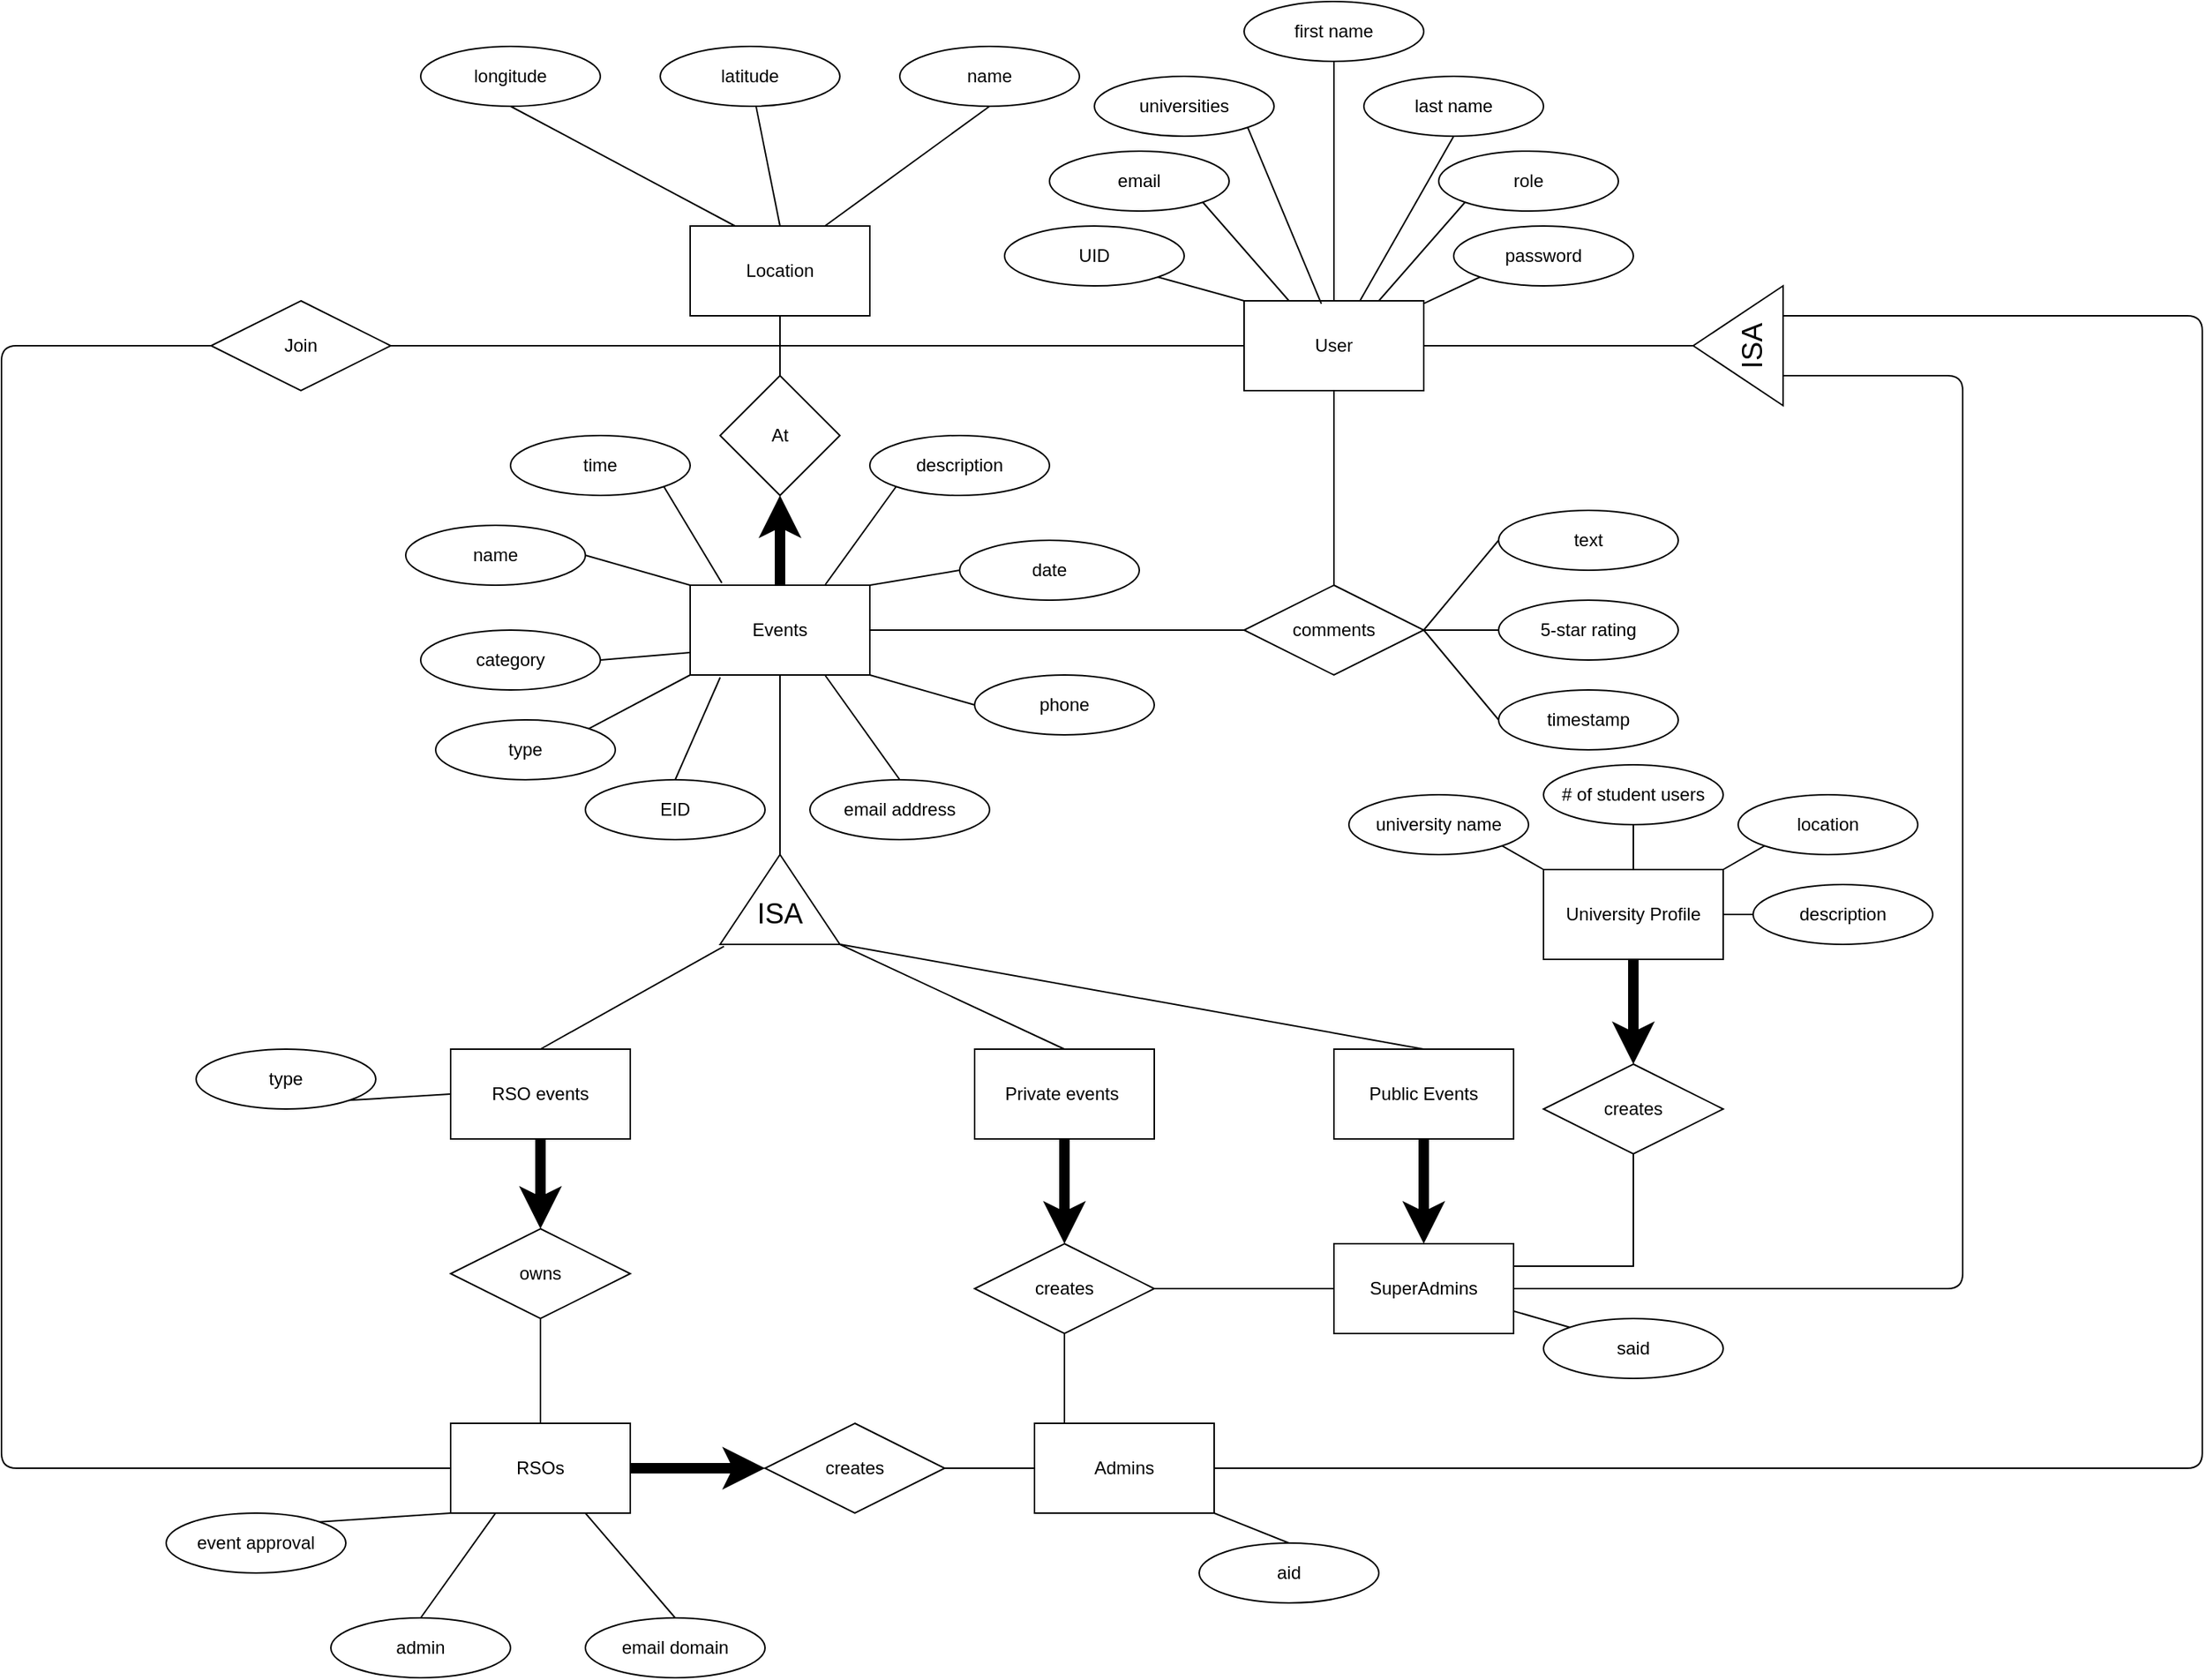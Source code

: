 <mxfile version="14.6.1" type="github">
  <diagram id="OoqbSdTcS4T9Gjm_1H5y" name="Page-1">
    <mxGraphModel dx="1038" dy="585" grid="1" gridSize="10" guides="1" tooltips="1" connect="1" arrows="1" fold="1" page="1" pageScale="1" pageWidth="1920" pageHeight="1200" math="0" shadow="0">
      <root>
        <mxCell id="0" />
        <mxCell id="1" parent="0" />
        <mxCell id="1sFvXLqLy-bslr1NdDsP-1" value="Location" style="rounded=0;whiteSpace=wrap;html=1;" parent="1" vertex="1">
          <mxGeometry x="550" y="330" width="120" height="60" as="geometry" />
        </mxCell>
        <mxCell id="1sFvXLqLy-bslr1NdDsP-3" value="longitude" style="ellipse;whiteSpace=wrap;html=1;" parent="1" vertex="1">
          <mxGeometry x="370" y="210" width="120" height="40" as="geometry" />
        </mxCell>
        <mxCell id="1sFvXLqLy-bslr1NdDsP-4" value="latitude" style="ellipse;whiteSpace=wrap;html=1;" parent="1" vertex="1">
          <mxGeometry x="530" y="210" width="120" height="40" as="geometry" />
        </mxCell>
        <mxCell id="1sFvXLqLy-bslr1NdDsP-5" value="name" style="ellipse;whiteSpace=wrap;html=1;" parent="1" vertex="1">
          <mxGeometry x="690" y="210" width="120" height="40" as="geometry" />
        </mxCell>
        <mxCell id="1sFvXLqLy-bslr1NdDsP-7" value="" style="endArrow=none;html=1;exitX=0.25;exitY=0;exitDx=0;exitDy=0;entryX=0.5;entryY=1;entryDx=0;entryDy=0;" parent="1" source="1sFvXLqLy-bslr1NdDsP-1" target="1sFvXLqLy-bslr1NdDsP-3" edge="1">
          <mxGeometry width="50" height="50" relative="1" as="geometry">
            <mxPoint x="1070" y="630" as="sourcePoint" />
            <mxPoint x="1120" y="580" as="targetPoint" />
          </mxGeometry>
        </mxCell>
        <mxCell id="1sFvXLqLy-bslr1NdDsP-8" value="" style="endArrow=none;html=1;entryX=0.5;entryY=0;entryDx=0;entryDy=0;" parent="1" source="1sFvXLqLy-bslr1NdDsP-4" target="1sFvXLqLy-bslr1NdDsP-1" edge="1">
          <mxGeometry width="50" height="50" relative="1" as="geometry">
            <mxPoint x="520" y="680" as="sourcePoint" />
            <mxPoint x="570" y="630" as="targetPoint" />
          </mxGeometry>
        </mxCell>
        <mxCell id="1sFvXLqLy-bslr1NdDsP-9" value="" style="endArrow=none;html=1;entryX=0.75;entryY=0;entryDx=0;entryDy=0;exitX=0.5;exitY=1;exitDx=0;exitDy=0;" parent="1" source="1sFvXLqLy-bslr1NdDsP-5" target="1sFvXLqLy-bslr1NdDsP-1" edge="1">
          <mxGeometry width="50" height="50" relative="1" as="geometry">
            <mxPoint x="620" y="600" as="sourcePoint" />
            <mxPoint x="670" y="550" as="targetPoint" />
          </mxGeometry>
        </mxCell>
        <mxCell id="1sFvXLqLy-bslr1NdDsP-10" value="At" style="rhombus;whiteSpace=wrap;html=1;" parent="1" vertex="1">
          <mxGeometry x="570" y="430" width="80" height="80" as="geometry" />
        </mxCell>
        <mxCell id="1sFvXLqLy-bslr1NdDsP-12" value="" style="endArrow=none;html=1;strokeWidth=1;exitX=0.5;exitY=0;exitDx=0;exitDy=0;entryX=0.5;entryY=1;entryDx=0;entryDy=0;" parent="1" source="1sFvXLqLy-bslr1NdDsP-10" target="1sFvXLqLy-bslr1NdDsP-1" edge="1">
          <mxGeometry width="50" height="50" relative="1" as="geometry">
            <mxPoint x="490" y="460" as="sourcePoint" />
            <mxPoint x="540" y="410" as="targetPoint" />
          </mxGeometry>
        </mxCell>
        <mxCell id="1sFvXLqLy-bslr1NdDsP-13" value="Events" style="rounded=0;whiteSpace=wrap;html=1;" parent="1" vertex="1">
          <mxGeometry x="550" y="570" width="120" height="60" as="geometry" />
        </mxCell>
        <mxCell id="1sFvXLqLy-bslr1NdDsP-14" value="" style="endArrow=classic;html=1;strokeWidth=7;exitX=0.5;exitY=0;exitDx=0;exitDy=0;entryX=0.5;entryY=1;entryDx=0;entryDy=0;" parent="1" source="1sFvXLqLy-bslr1NdDsP-13" target="1sFvXLqLy-bslr1NdDsP-10" edge="1">
          <mxGeometry width="50" height="50" relative="1" as="geometry">
            <mxPoint x="430" y="620" as="sourcePoint" />
            <mxPoint x="480" y="570" as="targetPoint" />
          </mxGeometry>
        </mxCell>
        <mxCell id="1sFvXLqLy-bslr1NdDsP-15" value="description" style="ellipse;whiteSpace=wrap;html=1;" parent="1" vertex="1">
          <mxGeometry x="670" y="470" width="120" height="40" as="geometry" />
        </mxCell>
        <mxCell id="1sFvXLqLy-bslr1NdDsP-16" value="date" style="ellipse;whiteSpace=wrap;html=1;" parent="1" vertex="1">
          <mxGeometry x="730" y="540" width="120" height="40" as="geometry" />
        </mxCell>
        <mxCell id="1sFvXLqLy-bslr1NdDsP-17" value="time" style="ellipse;whiteSpace=wrap;html=1;" parent="1" vertex="1">
          <mxGeometry x="430" y="470" width="120" height="40" as="geometry" />
        </mxCell>
        <mxCell id="1sFvXLqLy-bslr1NdDsP-18" value="name" style="ellipse;whiteSpace=wrap;html=1;" parent="1" vertex="1">
          <mxGeometry x="360" y="530" width="120" height="40" as="geometry" />
        </mxCell>
        <mxCell id="1sFvXLqLy-bslr1NdDsP-19" value="category" style="ellipse;whiteSpace=wrap;html=1;" parent="1" vertex="1">
          <mxGeometry x="370" y="600" width="120" height="40" as="geometry" />
        </mxCell>
        <mxCell id="1sFvXLqLy-bslr1NdDsP-20" value="phone" style="ellipse;whiteSpace=wrap;html=1;" parent="1" vertex="1">
          <mxGeometry x="740" y="630" width="120" height="40" as="geometry" />
        </mxCell>
        <mxCell id="1sFvXLqLy-bslr1NdDsP-21" value="email address" style="ellipse;whiteSpace=wrap;html=1;" parent="1" vertex="1">
          <mxGeometry x="630" y="700" width="120" height="40" as="geometry" />
        </mxCell>
        <mxCell id="1sFvXLqLy-bslr1NdDsP-22" value="" style="endArrow=none;html=1;strokeWidth=1;exitX=0;exitY=1;exitDx=0;exitDy=0;entryX=0.75;entryY=0;entryDx=0;entryDy=0;" parent="1" source="1sFvXLqLy-bslr1NdDsP-15" target="1sFvXLqLy-bslr1NdDsP-13" edge="1">
          <mxGeometry width="50" height="50" relative="1" as="geometry">
            <mxPoint x="410" y="760" as="sourcePoint" />
            <mxPoint x="460" y="710" as="targetPoint" />
          </mxGeometry>
        </mxCell>
        <mxCell id="1sFvXLqLy-bslr1NdDsP-23" value="" style="endArrow=none;html=1;strokeWidth=1;entryX=1;entryY=0;entryDx=0;entryDy=0;exitX=0;exitY=0.5;exitDx=0;exitDy=0;" parent="1" source="1sFvXLqLy-bslr1NdDsP-16" target="1sFvXLqLy-bslr1NdDsP-13" edge="1">
          <mxGeometry width="50" height="50" relative="1" as="geometry">
            <mxPoint x="420" y="770" as="sourcePoint" />
            <mxPoint x="470" y="720" as="targetPoint" />
          </mxGeometry>
        </mxCell>
        <mxCell id="1sFvXLqLy-bslr1NdDsP-24" value="" style="endArrow=none;html=1;strokeWidth=1;entryX=1;entryY=1;entryDx=0;entryDy=0;exitX=0;exitY=0.5;exitDx=0;exitDy=0;" parent="1" source="1sFvXLqLy-bslr1NdDsP-20" target="1sFvXLqLy-bslr1NdDsP-13" edge="1">
          <mxGeometry width="50" height="50" relative="1" as="geometry">
            <mxPoint x="430" y="780" as="sourcePoint" />
            <mxPoint x="480" y="730" as="targetPoint" />
          </mxGeometry>
        </mxCell>
        <mxCell id="1sFvXLqLy-bslr1NdDsP-25" value="" style="endArrow=none;html=1;strokeWidth=1;entryX=0.75;entryY=1;entryDx=0;entryDy=0;exitX=0.5;exitY=0;exitDx=0;exitDy=0;" parent="1" source="1sFvXLqLy-bslr1NdDsP-21" target="1sFvXLqLy-bslr1NdDsP-13" edge="1">
          <mxGeometry width="50" height="50" relative="1" as="geometry">
            <mxPoint x="440" y="790" as="sourcePoint" />
            <mxPoint x="490" y="740" as="targetPoint" />
          </mxGeometry>
        </mxCell>
        <mxCell id="1sFvXLqLy-bslr1NdDsP-26" value="" style="endArrow=none;html=1;strokeWidth=1;entryX=0.176;entryY=-0.026;entryDx=0;entryDy=0;entryPerimeter=0;exitX=1;exitY=1;exitDx=0;exitDy=0;" parent="1" source="1sFvXLqLy-bslr1NdDsP-17" target="1sFvXLqLy-bslr1NdDsP-13" edge="1">
          <mxGeometry width="50" height="50" relative="1" as="geometry">
            <mxPoint x="450" y="800" as="sourcePoint" />
            <mxPoint x="500" y="750" as="targetPoint" />
          </mxGeometry>
        </mxCell>
        <mxCell id="1sFvXLqLy-bslr1NdDsP-27" value="" style="endArrow=none;html=1;strokeWidth=1;entryX=0;entryY=0;entryDx=0;entryDy=0;exitX=1;exitY=0.5;exitDx=0;exitDy=0;" parent="1" source="1sFvXLqLy-bslr1NdDsP-18" target="1sFvXLqLy-bslr1NdDsP-13" edge="1">
          <mxGeometry width="50" height="50" relative="1" as="geometry">
            <mxPoint x="460" y="810" as="sourcePoint" />
            <mxPoint x="510" y="760" as="targetPoint" />
          </mxGeometry>
        </mxCell>
        <mxCell id="1sFvXLqLy-bslr1NdDsP-28" value="" style="endArrow=none;html=1;strokeWidth=1;entryX=0;entryY=0.75;entryDx=0;entryDy=0;exitX=1;exitY=0.5;exitDx=0;exitDy=0;" parent="1" source="1sFvXLqLy-bslr1NdDsP-19" target="1sFvXLqLy-bslr1NdDsP-13" edge="1">
          <mxGeometry width="50" height="50" relative="1" as="geometry">
            <mxPoint x="470" y="820" as="sourcePoint" />
            <mxPoint x="520" y="770" as="targetPoint" />
          </mxGeometry>
        </mxCell>
        <mxCell id="1sFvXLqLy-bslr1NdDsP-29" value="Join" style="rhombus;whiteSpace=wrap;html=1;" parent="1" vertex="1">
          <mxGeometry x="230" y="380" width="120" height="60" as="geometry" />
        </mxCell>
        <mxCell id="1sFvXLqLy-bslr1NdDsP-30" value="User" style="rounded=0;whiteSpace=wrap;html=1;" parent="1" vertex="1">
          <mxGeometry x="920" y="380" width="120" height="60" as="geometry" />
        </mxCell>
        <mxCell id="1sFvXLqLy-bslr1NdDsP-31" value="" style="endArrow=none;html=1;strokeWidth=1;exitX=1;exitY=0.5;exitDx=0;exitDy=0;entryX=0;entryY=0.5;entryDx=0;entryDy=0;" parent="1" source="1sFvXLqLy-bslr1NdDsP-29" target="1sFvXLqLy-bslr1NdDsP-30" edge="1">
          <mxGeometry width="50" height="50" relative="1" as="geometry">
            <mxPoint x="260" y="520" as="sourcePoint" />
            <mxPoint x="310" y="470" as="targetPoint" />
          </mxGeometry>
        </mxCell>
        <mxCell id="VM_1HZuykjOo2gR1_Nzt-12" style="edgeStyle=none;rounded=0;orthogonalLoop=1;jettySize=auto;html=1;exitX=1;exitY=1;exitDx=0;exitDy=0;entryX=0;entryY=0;entryDx=0;entryDy=0;endArrow=none;endFill=0;" parent="1" source="1sFvXLqLy-bslr1NdDsP-32" target="1sFvXLqLy-bslr1NdDsP-30" edge="1">
          <mxGeometry relative="1" as="geometry" />
        </mxCell>
        <mxCell id="1sFvXLqLy-bslr1NdDsP-32" value="UID" style="ellipse;whiteSpace=wrap;html=1;" parent="1" vertex="1">
          <mxGeometry x="760" y="330" width="120" height="40" as="geometry" />
        </mxCell>
        <mxCell id="VM_1HZuykjOo2gR1_Nzt-11" style="edgeStyle=none;rounded=0;orthogonalLoop=1;jettySize=auto;html=1;exitX=0;exitY=1;exitDx=0;exitDy=0;endArrow=none;endFill=0;" parent="1" source="1sFvXLqLy-bslr1NdDsP-33" target="1sFvXLqLy-bslr1NdDsP-30" edge="1">
          <mxGeometry relative="1" as="geometry" />
        </mxCell>
        <mxCell id="1sFvXLqLy-bslr1NdDsP-33" value="password" style="ellipse;whiteSpace=wrap;html=1;" parent="1" vertex="1">
          <mxGeometry x="1060" y="330" width="120" height="40" as="geometry" />
        </mxCell>
        <mxCell id="1sFvXLqLy-bslr1NdDsP-36" value="comments" style="rhombus;whiteSpace=wrap;html=1;" parent="1" vertex="1">
          <mxGeometry x="920" y="570" width="120" height="60" as="geometry" />
        </mxCell>
        <mxCell id="1sFvXLqLy-bslr1NdDsP-37" value="" style="endArrow=none;html=1;strokeWidth=1;entryX=0.5;entryY=0;entryDx=0;entryDy=0;" parent="1" source="1sFvXLqLy-bslr1NdDsP-30" target="1sFvXLqLy-bslr1NdDsP-36" edge="1">
          <mxGeometry width="50" height="50" relative="1" as="geometry">
            <mxPoint x="600" y="810" as="sourcePoint" />
            <mxPoint x="650" y="760" as="targetPoint" />
          </mxGeometry>
        </mxCell>
        <mxCell id="1sFvXLqLy-bslr1NdDsP-38" value="" style="endArrow=none;html=1;strokeWidth=1;entryX=0;entryY=0.5;entryDx=0;entryDy=0;exitX=1;exitY=0.5;exitDx=0;exitDy=0;" parent="1" source="1sFvXLqLy-bslr1NdDsP-13" target="1sFvXLqLy-bslr1NdDsP-36" edge="1">
          <mxGeometry width="50" height="50" relative="1" as="geometry">
            <mxPoint x="400" y="800" as="sourcePoint" />
            <mxPoint x="450" y="750" as="targetPoint" />
          </mxGeometry>
        </mxCell>
        <mxCell id="1sFvXLqLy-bslr1NdDsP-39" value="text" style="ellipse;whiteSpace=wrap;html=1;" parent="1" vertex="1">
          <mxGeometry x="1090" y="520" width="120" height="40" as="geometry" />
        </mxCell>
        <mxCell id="1sFvXLqLy-bslr1NdDsP-40" value="5-star rating" style="ellipse;whiteSpace=wrap;html=1;" parent="1" vertex="1">
          <mxGeometry x="1090" y="580" width="120" height="40" as="geometry" />
        </mxCell>
        <mxCell id="1sFvXLqLy-bslr1NdDsP-41" value="timestamp" style="ellipse;whiteSpace=wrap;html=1;" parent="1" vertex="1">
          <mxGeometry x="1090" y="640" width="120" height="40" as="geometry" />
        </mxCell>
        <mxCell id="1sFvXLqLy-bslr1NdDsP-42" value="" style="endArrow=none;html=1;strokeWidth=1;entryX=0;entryY=0.5;entryDx=0;entryDy=0;exitX=1;exitY=0.5;exitDx=0;exitDy=0;" parent="1" source="1sFvXLqLy-bslr1NdDsP-36" target="1sFvXLqLy-bslr1NdDsP-39" edge="1">
          <mxGeometry width="50" height="50" relative="1" as="geometry">
            <mxPoint x="570" y="790" as="sourcePoint" />
            <mxPoint x="620" y="740" as="targetPoint" />
          </mxGeometry>
        </mxCell>
        <mxCell id="1sFvXLqLy-bslr1NdDsP-43" value="" style="endArrow=none;html=1;strokeWidth=1;entryX=0;entryY=0.5;entryDx=0;entryDy=0;exitX=1;exitY=0.5;exitDx=0;exitDy=0;" parent="1" source="1sFvXLqLy-bslr1NdDsP-36" target="1sFvXLqLy-bslr1NdDsP-40" edge="1">
          <mxGeometry width="50" height="50" relative="1" as="geometry">
            <mxPoint x="580" y="800" as="sourcePoint" />
            <mxPoint x="630" y="750" as="targetPoint" />
          </mxGeometry>
        </mxCell>
        <mxCell id="1sFvXLqLy-bslr1NdDsP-44" value="" style="endArrow=none;html=1;strokeWidth=1;entryX=0;entryY=0.5;entryDx=0;entryDy=0;exitX=1;exitY=0.5;exitDx=0;exitDy=0;" parent="1" source="1sFvXLqLy-bslr1NdDsP-36" target="1sFvXLqLy-bslr1NdDsP-41" edge="1">
          <mxGeometry width="50" height="50" relative="1" as="geometry">
            <mxPoint x="590" y="810" as="sourcePoint" />
            <mxPoint x="640" y="760" as="targetPoint" />
          </mxGeometry>
        </mxCell>
        <mxCell id="1sFvXLqLy-bslr1NdDsP-46" value="" style="triangle;whiteSpace=wrap;html=1;rotation=-180;" parent="1" vertex="1">
          <mxGeometry x="1220" y="370" width="60" height="80" as="geometry" />
        </mxCell>
        <mxCell id="1sFvXLqLy-bslr1NdDsP-49" value="ISA" style="text;html=1;strokeColor=none;fillColor=none;align=center;verticalAlign=middle;whiteSpace=wrap;rounded=0;rotation=-90;strokeWidth=1;fontSize=19;" parent="1" vertex="1">
          <mxGeometry x="1240" y="400" width="40" height="20" as="geometry" />
        </mxCell>
        <mxCell id="1sFvXLqLy-bslr1NdDsP-50" value="" style="endArrow=none;html=1;strokeWidth=1;fontSize=19;entryX=1;entryY=0.5;entryDx=0;entryDy=0;exitX=1;exitY=0.5;exitDx=0;exitDy=0;" parent="1" source="1sFvXLqLy-bslr1NdDsP-30" target="1sFvXLqLy-bslr1NdDsP-46" edge="1">
          <mxGeometry width="50" height="50" relative="1" as="geometry">
            <mxPoint x="510" y="770" as="sourcePoint" />
            <mxPoint x="560" y="720" as="targetPoint" />
          </mxGeometry>
        </mxCell>
        <mxCell id="1sFvXLqLy-bslr1NdDsP-52" value="" style="triangle;whiteSpace=wrap;html=1;rotation=-180;direction=south;" parent="1" vertex="1">
          <mxGeometry x="570" y="750" width="80" height="60" as="geometry" />
        </mxCell>
        <mxCell id="1sFvXLqLy-bslr1NdDsP-53" value="ISA" style="text;html=1;strokeColor=none;fillColor=none;align=center;verticalAlign=middle;whiteSpace=wrap;rounded=0;rotation=0;strokeWidth=1;fontSize=19;" parent="1" vertex="1">
          <mxGeometry x="590" y="780" width="40" height="20" as="geometry" />
        </mxCell>
        <mxCell id="1sFvXLqLy-bslr1NdDsP-54" value="" style="endArrow=none;html=1;strokeWidth=1;fontSize=19;entryX=0.5;entryY=1;entryDx=0;entryDy=0;exitX=1;exitY=0.5;exitDx=0;exitDy=0;" parent="1" source="1sFvXLqLy-bslr1NdDsP-52" target="1sFvXLqLy-bslr1NdDsP-13" edge="1">
          <mxGeometry width="50" height="50" relative="1" as="geometry">
            <mxPoint x="360" y="880" as="sourcePoint" />
            <mxPoint x="410" y="830" as="targetPoint" />
          </mxGeometry>
        </mxCell>
        <mxCell id="1sFvXLqLy-bslr1NdDsP-55" value="Private events&amp;nbsp;" style="rounded=0;whiteSpace=wrap;html=1;" parent="1" vertex="1">
          <mxGeometry x="740" y="880" width="120" height="60" as="geometry" />
        </mxCell>
        <mxCell id="1sFvXLqLy-bslr1NdDsP-56" value="Public Events&lt;br&gt;" style="rounded=0;whiteSpace=wrap;html=1;" parent="1" vertex="1">
          <mxGeometry x="980" y="880" width="120" height="60" as="geometry" />
        </mxCell>
        <mxCell id="1sFvXLqLy-bslr1NdDsP-57" value="" style="endArrow=none;html=1;strokeWidth=1;fontSize=19;entryX=-0.021;entryY=0.032;entryDx=0;entryDy=0;entryPerimeter=0;exitX=0.5;exitY=0;exitDx=0;exitDy=0;" parent="1" source="1sFvXLqLy-bslr1NdDsP-60" target="1sFvXLqLy-bslr1NdDsP-52" edge="1">
          <mxGeometry width="50" height="50" relative="1" as="geometry">
            <mxPoint x="470" y="1000" as="sourcePoint" />
            <mxPoint x="520" y="950" as="targetPoint" />
          </mxGeometry>
        </mxCell>
        <mxCell id="1sFvXLqLy-bslr1NdDsP-58" value="" style="endArrow=none;html=1;strokeWidth=1;fontSize=19;exitX=0.5;exitY=0;exitDx=0;exitDy=0;" parent="1" source="1sFvXLqLy-bslr1NdDsP-55" edge="1">
          <mxGeometry width="50" height="50" relative="1" as="geometry">
            <mxPoint x="480" y="1010" as="sourcePoint" />
            <mxPoint x="650" y="810" as="targetPoint" />
          </mxGeometry>
        </mxCell>
        <mxCell id="1sFvXLqLy-bslr1NdDsP-59" value="" style="endArrow=none;html=1;strokeWidth=1;fontSize=19;entryX=0.002;entryY=0.996;entryDx=0;entryDy=0;entryPerimeter=0;exitX=0.5;exitY=0;exitDx=0;exitDy=0;" parent="1" source="1sFvXLqLy-bslr1NdDsP-56" target="1sFvXLqLy-bslr1NdDsP-52" edge="1">
          <mxGeometry width="50" height="50" relative="1" as="geometry">
            <mxPoint x="490" y="1020" as="sourcePoint" />
            <mxPoint x="540" y="970" as="targetPoint" />
          </mxGeometry>
        </mxCell>
        <mxCell id="1sFvXLqLy-bslr1NdDsP-60" value="RSO events" style="rounded=0;whiteSpace=wrap;html=1;" parent="1" vertex="1">
          <mxGeometry x="390" y="880" width="120" height="60" as="geometry" />
        </mxCell>
        <mxCell id="1sFvXLqLy-bslr1NdDsP-61" value="owns" style="rhombus;whiteSpace=wrap;html=1;" parent="1" vertex="1">
          <mxGeometry x="390" y="1000" width="120" height="60" as="geometry" />
        </mxCell>
        <mxCell id="1sFvXLqLy-bslr1NdDsP-62" value="" style="endArrow=classic;html=1;strokeWidth=7;exitX=0.5;exitY=1;exitDx=0;exitDy=0;entryX=0.5;entryY=0;entryDx=0;entryDy=0;" parent="1" source="1sFvXLqLy-bslr1NdDsP-60" target="1sFvXLqLy-bslr1NdDsP-61" edge="1">
          <mxGeometry width="50" height="50" relative="1" as="geometry">
            <mxPoint x="620" y="580" as="sourcePoint" />
            <mxPoint x="620" y="520" as="targetPoint" />
          </mxGeometry>
        </mxCell>
        <mxCell id="1sFvXLqLy-bslr1NdDsP-63" value="RSOs" style="rounded=0;whiteSpace=wrap;html=1;" parent="1" vertex="1">
          <mxGeometry x="390" y="1130" width="120" height="60" as="geometry" />
        </mxCell>
        <mxCell id="1sFvXLqLy-bslr1NdDsP-65" value="" style="endArrow=none;html=1;strokeWidth=1;fontSize=19;entryX=0.5;entryY=0;entryDx=0;entryDy=0;exitX=0.5;exitY=1;exitDx=0;exitDy=0;" parent="1" source="1sFvXLqLy-bslr1NdDsP-61" target="1sFvXLqLy-bslr1NdDsP-63" edge="1">
          <mxGeometry width="50" height="50" relative="1" as="geometry">
            <mxPoint x="170" y="1080" as="sourcePoint" />
            <mxPoint x="220" y="1030" as="targetPoint" />
          </mxGeometry>
        </mxCell>
        <mxCell id="1sFvXLqLy-bslr1NdDsP-66" value="" style="endArrow=none;html=1;strokeWidth=1;fontSize=19;entryX=0;entryY=0.5;entryDx=0;entryDy=0;exitX=0;exitY=0.5;exitDx=0;exitDy=0;" parent="1" source="1sFvXLqLy-bslr1NdDsP-29" target="1sFvXLqLy-bslr1NdDsP-63" edge="1">
          <mxGeometry width="50" height="50" relative="1" as="geometry">
            <mxPoint x="180.0" y="1090" as="sourcePoint" />
            <mxPoint x="230.0" y="1040" as="targetPoint" />
            <Array as="points">
              <mxPoint x="90" y="410" />
              <mxPoint x="90" y="1160" />
            </Array>
          </mxGeometry>
        </mxCell>
        <mxCell id="1sFvXLqLy-bslr1NdDsP-67" value="admin" style="ellipse;whiteSpace=wrap;html=1;" parent="1" vertex="1">
          <mxGeometry x="310" y="1260" width="120" height="40" as="geometry" />
        </mxCell>
        <mxCell id="1sFvXLqLy-bslr1NdDsP-68" value="email domain" style="ellipse;whiteSpace=wrap;html=1;" parent="1" vertex="1">
          <mxGeometry x="480" y="1260" width="120" height="40" as="geometry" />
        </mxCell>
        <mxCell id="1sFvXLqLy-bslr1NdDsP-70" value="" style="endArrow=none;html=1;strokeWidth=1;fontSize=19;exitX=0.5;exitY=0;exitDx=0;exitDy=0;entryX=0.25;entryY=1;entryDx=0;entryDy=0;" parent="1" source="1sFvXLqLy-bslr1NdDsP-67" target="1sFvXLqLy-bslr1NdDsP-63" edge="1">
          <mxGeometry width="50" height="50" relative="1" as="geometry">
            <mxPoint x="280" y="1050" as="sourcePoint" />
            <mxPoint x="330" y="1000" as="targetPoint" />
          </mxGeometry>
        </mxCell>
        <mxCell id="1sFvXLqLy-bslr1NdDsP-71" value="" style="endArrow=none;html=1;strokeWidth=1;fontSize=19;entryX=0.75;entryY=1;entryDx=0;entryDy=0;exitX=0.5;exitY=0;exitDx=0;exitDy=0;" parent="1" source="1sFvXLqLy-bslr1NdDsP-68" target="1sFvXLqLy-bslr1NdDsP-63" edge="1">
          <mxGeometry width="50" height="50" relative="1" as="geometry">
            <mxPoint x="290.0" y="1060" as="sourcePoint" />
            <mxPoint x="340.0" y="1010" as="targetPoint" />
          </mxGeometry>
        </mxCell>
        <mxCell id="1sFvXLqLy-bslr1NdDsP-72" value="creates" style="rhombus;whiteSpace=wrap;html=1;" parent="1" vertex="1">
          <mxGeometry x="600" y="1130" width="120" height="60" as="geometry" />
        </mxCell>
        <mxCell id="1sFvXLqLy-bslr1NdDsP-73" value="" style="endArrow=classic;html=1;strokeWidth=7;exitX=1;exitY=0.5;exitDx=0;exitDy=0;entryX=0;entryY=0.5;entryDx=0;entryDy=0;" parent="1" source="1sFvXLqLy-bslr1NdDsP-63" target="1sFvXLqLy-bslr1NdDsP-72" edge="1">
          <mxGeometry width="50" height="50" relative="1" as="geometry">
            <mxPoint x="460" y="950" as="sourcePoint" />
            <mxPoint x="460" y="1010" as="targetPoint" />
          </mxGeometry>
        </mxCell>
        <mxCell id="1sFvXLqLy-bslr1NdDsP-74" value="Admins" style="rounded=0;whiteSpace=wrap;html=1;" parent="1" vertex="1">
          <mxGeometry x="780" y="1130" width="120" height="60" as="geometry" />
        </mxCell>
        <mxCell id="1sFvXLqLy-bslr1NdDsP-76" value="" style="endArrow=none;html=1;strokeWidth=1;fontSize=19;entryX=0;entryY=0.5;entryDx=0;entryDy=0;exitX=1;exitY=0.5;exitDx=0;exitDy=0;" parent="1" source="1sFvXLqLy-bslr1NdDsP-72" target="1sFvXLqLy-bslr1NdDsP-74" edge="1">
          <mxGeometry width="50" height="50" relative="1" as="geometry">
            <mxPoint x="180.0" y="1080" as="sourcePoint" />
            <mxPoint x="230.0" y="1030" as="targetPoint" />
          </mxGeometry>
        </mxCell>
        <mxCell id="1sFvXLqLy-bslr1NdDsP-78" value="creates" style="rhombus;whiteSpace=wrap;html=1;" parent="1" vertex="1">
          <mxGeometry x="740" y="1010" width="120" height="60" as="geometry" />
        </mxCell>
        <mxCell id="1sFvXLqLy-bslr1NdDsP-79" value="" style="endArrow=classic;html=1;strokeWidth=7;exitX=0.5;exitY=1;exitDx=0;exitDy=0;entryX=0.5;entryY=0;entryDx=0;entryDy=0;" parent="1" source="1sFvXLqLy-bslr1NdDsP-55" target="1sFvXLqLy-bslr1NdDsP-78" edge="1">
          <mxGeometry width="50" height="50" relative="1" as="geometry">
            <mxPoint x="460" y="950" as="sourcePoint" />
            <mxPoint x="460" y="1010" as="targetPoint" />
          </mxGeometry>
        </mxCell>
        <mxCell id="1sFvXLqLy-bslr1NdDsP-80" value="" style="endArrow=none;html=1;strokeWidth=1;fontSize=19;entryX=0.5;entryY=1;entryDx=0;entryDy=0;" parent="1" target="1sFvXLqLy-bslr1NdDsP-78" edge="1">
          <mxGeometry width="50" height="50" relative="1" as="geometry">
            <mxPoint x="800" y="1130" as="sourcePoint" />
            <mxPoint x="230.0" y="1030" as="targetPoint" />
          </mxGeometry>
        </mxCell>
        <mxCell id="H11ikkjmYtO3SPh781iC-15" style="edgeStyle=orthogonalEdgeStyle;rounded=0;orthogonalLoop=1;jettySize=auto;html=1;exitX=1;exitY=0.25;exitDx=0;exitDy=0;entryX=0.5;entryY=1;entryDx=0;entryDy=0;endArrow=none;endFill=0;" parent="1" source="1sFvXLqLy-bslr1NdDsP-81" target="H11ikkjmYtO3SPh781iC-14" edge="1">
          <mxGeometry relative="1" as="geometry" />
        </mxCell>
        <mxCell id="1sFvXLqLy-bslr1NdDsP-81" value="SuperAdmins" style="rounded=0;whiteSpace=wrap;html=1;" parent="1" vertex="1">
          <mxGeometry x="980" y="1010" width="120" height="60" as="geometry" />
        </mxCell>
        <mxCell id="1sFvXLqLy-bslr1NdDsP-82" value="" style="endArrow=none;html=1;strokeWidth=1;fontSize=19;entryX=0;entryY=0.5;entryDx=0;entryDy=0;exitX=1;exitY=0.5;exitDx=0;exitDy=0;" parent="1" source="1sFvXLqLy-bslr1NdDsP-78" target="1sFvXLqLy-bslr1NdDsP-81" edge="1">
          <mxGeometry width="50" height="50" relative="1" as="geometry">
            <mxPoint x="180.0" y="1080" as="sourcePoint" />
            <mxPoint x="230.0" y="1030" as="targetPoint" />
          </mxGeometry>
        </mxCell>
        <mxCell id="1sFvXLqLy-bslr1NdDsP-83" value="" style="endArrow=classic;html=1;strokeWidth=7;exitX=0.5;exitY=1;exitDx=0;exitDy=0;entryX=0.5;entryY=0;entryDx=0;entryDy=0;" parent="1" source="1sFvXLqLy-bslr1NdDsP-56" target="1sFvXLqLy-bslr1NdDsP-81" edge="1">
          <mxGeometry width="50" height="50" relative="1" as="geometry">
            <mxPoint x="810" y="950" as="sourcePoint" />
            <mxPoint x="810" y="1020" as="targetPoint" />
          </mxGeometry>
        </mxCell>
        <mxCell id="1sFvXLqLy-bslr1NdDsP-84" value="" style="endArrow=none;html=1;strokeWidth=1;fontSize=19;entryX=1;entryY=0.5;entryDx=0;entryDy=0;exitX=0;exitY=0.25;exitDx=0;exitDy=0;" parent="1" source="1sFvXLqLy-bslr1NdDsP-46" target="1sFvXLqLy-bslr1NdDsP-81" edge="1">
          <mxGeometry width="50" height="50" relative="1" as="geometry">
            <mxPoint x="1210" y="860" as="sourcePoint" />
            <mxPoint x="230.0" y="1030" as="targetPoint" />
            <Array as="points">
              <mxPoint x="1400" y="430" />
              <mxPoint x="1400" y="1040" />
            </Array>
          </mxGeometry>
        </mxCell>
        <mxCell id="1sFvXLqLy-bslr1NdDsP-85" value="" style="endArrow=none;html=1;strokeWidth=1;fontSize=19;entryX=1;entryY=0.5;entryDx=0;entryDy=0;exitX=0;exitY=0.75;exitDx=0;exitDy=0;" parent="1" source="1sFvXLqLy-bslr1NdDsP-46" target="1sFvXLqLy-bslr1NdDsP-74" edge="1">
          <mxGeometry width="50" height="50" relative="1" as="geometry">
            <mxPoint x="1090" y="1130" as="sourcePoint" />
            <mxPoint x="240.0" y="1040" as="targetPoint" />
            <Array as="points">
              <mxPoint x="1560" y="390" />
              <mxPoint x="1560" y="1160" />
            </Array>
          </mxGeometry>
        </mxCell>
        <mxCell id="VM_1HZuykjOo2gR1_Nzt-10" style="edgeStyle=none;rounded=0;orthogonalLoop=1;jettySize=auto;html=1;exitX=0.5;exitY=1;exitDx=0;exitDy=0;entryX=0.5;entryY=0;entryDx=0;entryDy=0;endArrow=none;endFill=0;" parent="1" source="VM_1HZuykjOo2gR1_Nzt-1" target="1sFvXLqLy-bslr1NdDsP-30" edge="1">
          <mxGeometry relative="1" as="geometry" />
        </mxCell>
        <mxCell id="VM_1HZuykjOo2gR1_Nzt-1" value="first name" style="ellipse;whiteSpace=wrap;html=1;" parent="1" vertex="1">
          <mxGeometry x="920" y="180" width="120" height="40" as="geometry" />
        </mxCell>
        <mxCell id="VM_1HZuykjOo2gR1_Nzt-7" style="edgeStyle=none;rounded=0;orthogonalLoop=1;jettySize=auto;html=1;exitX=0;exitY=1;exitDx=0;exitDy=0;endArrow=none;endFill=0;" parent="1" source="VM_1HZuykjOo2gR1_Nzt-2" edge="1">
          <mxGeometry relative="1" as="geometry">
            <mxPoint x="1010" y="380" as="targetPoint" />
          </mxGeometry>
        </mxCell>
        <mxCell id="VM_1HZuykjOo2gR1_Nzt-2" value="role" style="ellipse;whiteSpace=wrap;html=1;" parent="1" vertex="1">
          <mxGeometry x="1050" y="280" width="120" height="40" as="geometry" />
        </mxCell>
        <mxCell id="VM_1HZuykjOo2gR1_Nzt-6" style="rounded=0;orthogonalLoop=1;jettySize=auto;html=1;exitX=1;exitY=1;exitDx=0;exitDy=0;entryX=0.25;entryY=0;entryDx=0;entryDy=0;endArrow=none;endFill=0;" parent="1" source="VM_1HZuykjOo2gR1_Nzt-3" target="1sFvXLqLy-bslr1NdDsP-30" edge="1">
          <mxGeometry relative="1" as="geometry" />
        </mxCell>
        <mxCell id="VM_1HZuykjOo2gR1_Nzt-3" value="email" style="ellipse;whiteSpace=wrap;html=1;" parent="1" vertex="1">
          <mxGeometry x="790" y="280" width="120" height="40" as="geometry" />
        </mxCell>
        <mxCell id="VM_1HZuykjOo2gR1_Nzt-8" style="edgeStyle=none;rounded=0;orthogonalLoop=1;jettySize=auto;html=1;exitX=0.5;exitY=1;exitDx=0;exitDy=0;entryX=0.643;entryY=0.007;entryDx=0;entryDy=0;entryPerimeter=0;endArrow=none;endFill=0;" parent="1" source="VM_1HZuykjOo2gR1_Nzt-4" target="1sFvXLqLy-bslr1NdDsP-30" edge="1">
          <mxGeometry relative="1" as="geometry" />
        </mxCell>
        <mxCell id="VM_1HZuykjOo2gR1_Nzt-4" value="last name" style="ellipse;whiteSpace=wrap;html=1;" parent="1" vertex="1">
          <mxGeometry x="1000" y="230" width="120" height="40" as="geometry" />
        </mxCell>
        <mxCell id="VM_1HZuykjOo2gR1_Nzt-9" style="edgeStyle=none;rounded=0;orthogonalLoop=1;jettySize=auto;html=1;exitX=1;exitY=1;exitDx=0;exitDy=0;entryX=0.43;entryY=0.033;entryDx=0;entryDy=0;entryPerimeter=0;endArrow=none;endFill=0;" parent="1" source="VM_1HZuykjOo2gR1_Nzt-5" target="1sFvXLqLy-bslr1NdDsP-30" edge="1">
          <mxGeometry relative="1" as="geometry" />
        </mxCell>
        <mxCell id="VM_1HZuykjOo2gR1_Nzt-5" value="universities" style="ellipse;whiteSpace=wrap;html=1;" parent="1" vertex="1">
          <mxGeometry x="820" y="230" width="120" height="40" as="geometry" />
        </mxCell>
        <mxCell id="VM_1HZuykjOo2gR1_Nzt-14" style="edgeStyle=none;rounded=0;orthogonalLoop=1;jettySize=auto;html=1;exitX=1;exitY=0;exitDx=0;exitDy=0;entryX=0;entryY=1;entryDx=0;entryDy=0;endArrow=none;endFill=0;" parent="1" source="VM_1HZuykjOo2gR1_Nzt-13" target="1sFvXLqLy-bslr1NdDsP-13" edge="1">
          <mxGeometry relative="1" as="geometry" />
        </mxCell>
        <mxCell id="VM_1HZuykjOo2gR1_Nzt-13" value="type" style="ellipse;whiteSpace=wrap;html=1;" parent="1" vertex="1">
          <mxGeometry x="380" y="660" width="120" height="40" as="geometry" />
        </mxCell>
        <mxCell id="VM_1HZuykjOo2gR1_Nzt-16" style="edgeStyle=none;rounded=0;orthogonalLoop=1;jettySize=auto;html=1;exitX=0.5;exitY=0;exitDx=0;exitDy=0;entryX=0.167;entryY=1.027;entryDx=0;entryDy=0;entryPerimeter=0;endArrow=none;endFill=0;" parent="1" source="VM_1HZuykjOo2gR1_Nzt-15" target="1sFvXLqLy-bslr1NdDsP-13" edge="1">
          <mxGeometry relative="1" as="geometry" />
        </mxCell>
        <mxCell id="VM_1HZuykjOo2gR1_Nzt-15" value="EID" style="ellipse;whiteSpace=wrap;html=1;" parent="1" vertex="1">
          <mxGeometry x="480" y="700" width="120" height="40" as="geometry" />
        </mxCell>
        <mxCell id="H11ikkjmYtO3SPh781iC-12" style="edgeStyle=none;rounded=0;orthogonalLoop=1;jettySize=auto;html=1;exitX=0;exitY=0;exitDx=0;exitDy=0;entryX=1;entryY=0.75;entryDx=0;entryDy=0;endArrow=none;endFill=0;" parent="1" source="VM_1HZuykjOo2gR1_Nzt-17" target="1sFvXLqLy-bslr1NdDsP-81" edge="1">
          <mxGeometry relative="1" as="geometry" />
        </mxCell>
        <mxCell id="VM_1HZuykjOo2gR1_Nzt-17" value="said" style="ellipse;whiteSpace=wrap;html=1;" parent="1" vertex="1">
          <mxGeometry x="1120" y="1060" width="120" height="40" as="geometry" />
        </mxCell>
        <mxCell id="VM_1HZuykjOo2gR1_Nzt-22" style="edgeStyle=none;rounded=0;orthogonalLoop=1;jettySize=auto;html=1;exitX=1;exitY=1;exitDx=0;exitDy=0;entryX=0;entryY=0.5;entryDx=0;entryDy=0;endArrow=none;endFill=0;" parent="1" source="VM_1HZuykjOo2gR1_Nzt-21" target="1sFvXLqLy-bslr1NdDsP-60" edge="1">
          <mxGeometry relative="1" as="geometry" />
        </mxCell>
        <mxCell id="VM_1HZuykjOo2gR1_Nzt-21" value="type" style="ellipse;whiteSpace=wrap;html=1;" parent="1" vertex="1">
          <mxGeometry x="220" y="880" width="120" height="40" as="geometry" />
        </mxCell>
        <mxCell id="VM_1HZuykjOo2gR1_Nzt-24" style="edgeStyle=none;rounded=0;orthogonalLoop=1;jettySize=auto;html=1;exitX=0.5;exitY=0;exitDx=0;exitDy=0;entryX=1;entryY=1;entryDx=0;entryDy=0;endArrow=none;endFill=0;" parent="1" source="VM_1HZuykjOo2gR1_Nzt-23" target="1sFvXLqLy-bslr1NdDsP-74" edge="1">
          <mxGeometry relative="1" as="geometry" />
        </mxCell>
        <mxCell id="VM_1HZuykjOo2gR1_Nzt-23" value="aid" style="ellipse;whiteSpace=wrap;html=1;" parent="1" vertex="1">
          <mxGeometry x="890" y="1210" width="120" height="40" as="geometry" />
        </mxCell>
        <mxCell id="VM_1HZuykjOo2gR1_Nzt-26" style="edgeStyle=none;rounded=0;orthogonalLoop=1;jettySize=auto;html=1;exitX=1;exitY=0;exitDx=0;exitDy=0;entryX=0;entryY=1;entryDx=0;entryDy=0;endArrow=none;endFill=0;" parent="1" source="VM_1HZuykjOo2gR1_Nzt-25" target="1sFvXLqLy-bslr1NdDsP-63" edge="1">
          <mxGeometry relative="1" as="geometry" />
        </mxCell>
        <mxCell id="VM_1HZuykjOo2gR1_Nzt-25" value="event approval" style="ellipse;whiteSpace=wrap;html=1;" parent="1" vertex="1">
          <mxGeometry x="200" y="1190" width="120" height="40" as="geometry" />
        </mxCell>
        <mxCell id="H11ikkjmYtO3SPh781iC-19" value="" style="edgeStyle=none;rounded=1;orthogonalLoop=1;jettySize=auto;html=1;endArrow=classic;endFill=1;strokeWidth=7;" parent="1" source="H11ikkjmYtO3SPh781iC-1" target="H11ikkjmYtO3SPh781iC-14" edge="1">
          <mxGeometry relative="1" as="geometry" />
        </mxCell>
        <mxCell id="H11ikkjmYtO3SPh781iC-1" value="University Profile" style="rounded=0;whiteSpace=wrap;html=1;" parent="1" vertex="1">
          <mxGeometry x="1120" y="760" width="120" height="60" as="geometry" />
        </mxCell>
        <mxCell id="H11ikkjmYtO3SPh781iC-4" style="rounded=0;orthogonalLoop=1;jettySize=auto;html=1;exitX=1;exitY=1;exitDx=0;exitDy=0;entryX=0;entryY=0;entryDx=0;entryDy=0;strokeColor=none;endArrow=none;endFill=0;" parent="1" source="H11ikkjmYtO3SPh781iC-2" target="H11ikkjmYtO3SPh781iC-1" edge="1">
          <mxGeometry relative="1" as="geometry" />
        </mxCell>
        <mxCell id="H11ikkjmYtO3SPh781iC-6" style="edgeStyle=none;rounded=0;orthogonalLoop=1;jettySize=auto;html=1;exitX=1;exitY=1;exitDx=0;exitDy=0;entryX=0;entryY=0;entryDx=0;entryDy=0;endArrow=none;endFill=0;" parent="1" source="H11ikkjmYtO3SPh781iC-2" target="H11ikkjmYtO3SPh781iC-1" edge="1">
          <mxGeometry relative="1" as="geometry" />
        </mxCell>
        <mxCell id="H11ikkjmYtO3SPh781iC-2" value="university name" style="ellipse;whiteSpace=wrap;html=1;" parent="1" vertex="1">
          <mxGeometry x="990" y="710" width="120" height="40" as="geometry" />
        </mxCell>
        <mxCell id="H11ikkjmYtO3SPh781iC-7" style="edgeStyle=none;rounded=0;orthogonalLoop=1;jettySize=auto;html=1;exitX=0.5;exitY=1;exitDx=0;exitDy=0;entryX=0.5;entryY=0;entryDx=0;entryDy=0;endArrow=none;endFill=0;" parent="1" source="H11ikkjmYtO3SPh781iC-3" target="H11ikkjmYtO3SPh781iC-1" edge="1">
          <mxGeometry relative="1" as="geometry" />
        </mxCell>
        <mxCell id="H11ikkjmYtO3SPh781iC-3" value="# of student users" style="ellipse;whiteSpace=wrap;html=1;" parent="1" vertex="1">
          <mxGeometry x="1120" y="690" width="120" height="40" as="geometry" />
        </mxCell>
        <mxCell id="H11ikkjmYtO3SPh781iC-9" style="edgeStyle=none;rounded=0;orthogonalLoop=1;jettySize=auto;html=1;exitX=0;exitY=1;exitDx=0;exitDy=0;entryX=1;entryY=0;entryDx=0;entryDy=0;endArrow=none;endFill=0;" parent="1" source="H11ikkjmYtO3SPh781iC-8" target="H11ikkjmYtO3SPh781iC-1" edge="1">
          <mxGeometry relative="1" as="geometry" />
        </mxCell>
        <mxCell id="H11ikkjmYtO3SPh781iC-8" value="location" style="ellipse;whiteSpace=wrap;html=1;" parent="1" vertex="1">
          <mxGeometry x="1250" y="710" width="120" height="40" as="geometry" />
        </mxCell>
        <mxCell id="H11ikkjmYtO3SPh781iC-11" style="edgeStyle=none;rounded=0;orthogonalLoop=1;jettySize=auto;html=1;exitX=0;exitY=0.5;exitDx=0;exitDy=0;entryX=1;entryY=0.5;entryDx=0;entryDy=0;endArrow=none;endFill=0;" parent="1" source="H11ikkjmYtO3SPh781iC-10" target="H11ikkjmYtO3SPh781iC-1" edge="1">
          <mxGeometry relative="1" as="geometry" />
        </mxCell>
        <mxCell id="H11ikkjmYtO3SPh781iC-10" value="description" style="ellipse;whiteSpace=wrap;html=1;" parent="1" vertex="1">
          <mxGeometry x="1260" y="770" width="120" height="40" as="geometry" />
        </mxCell>
        <mxCell id="H11ikkjmYtO3SPh781iC-14" value="creates" style="rhombus;whiteSpace=wrap;html=1;" parent="1" vertex="1">
          <mxGeometry x="1120" y="890" width="120" height="60" as="geometry" />
        </mxCell>
      </root>
    </mxGraphModel>
  </diagram>
</mxfile>

